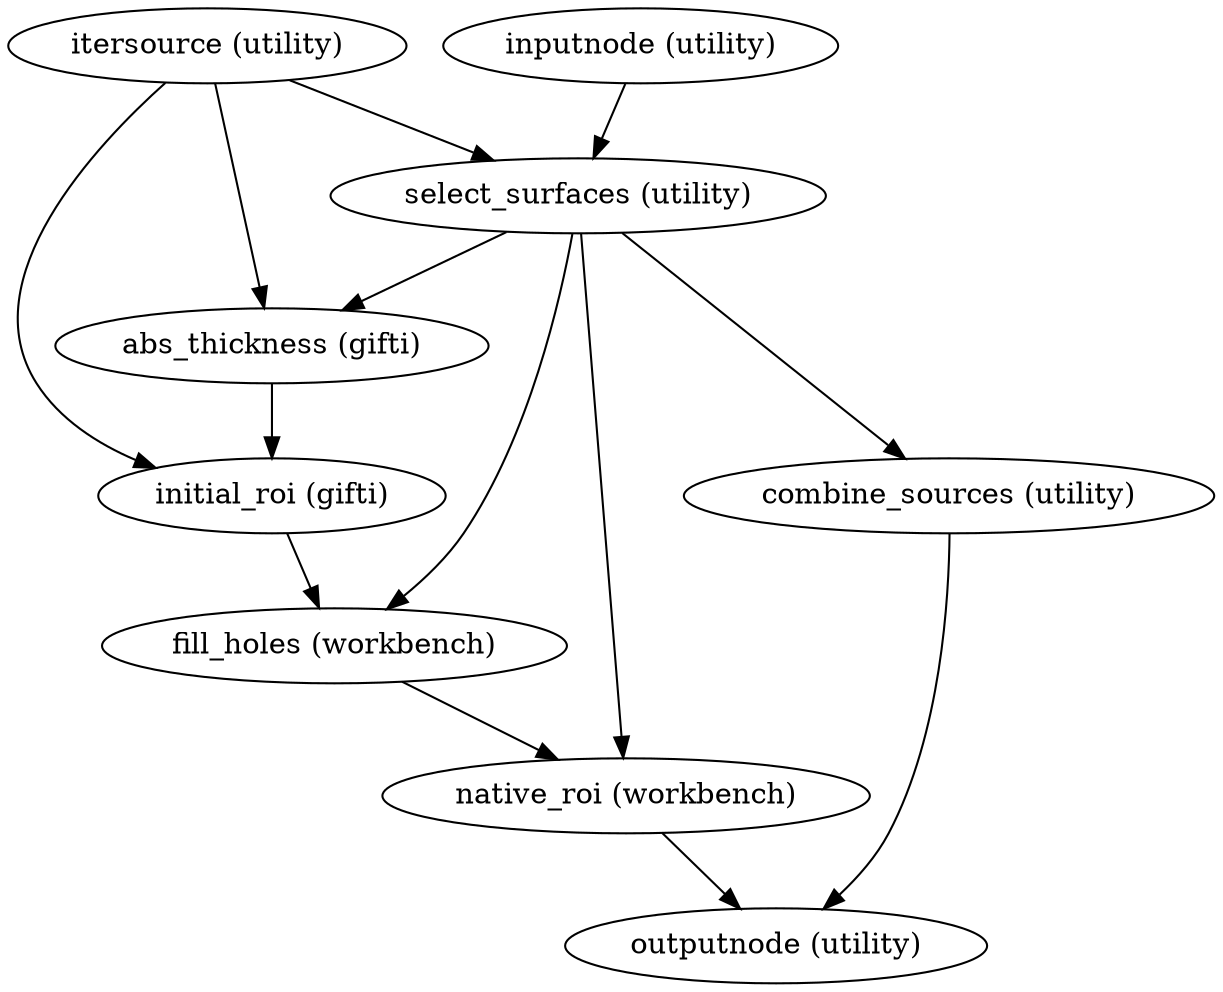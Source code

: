 strict digraph {
"inputnode (utility)";
"select_surfaces (utility)";
"abs_thickness (gifti)";
"fill_holes (workbench)";
"native_roi (workbench)";
"combine_sources (utility)";
"itersource (utility)";
"initial_roi (gifti)";
"outputnode (utility)";
"inputnode (utility)" -> "select_surfaces (utility)";
"select_surfaces (utility)" -> "abs_thickness (gifti)";
"select_surfaces (utility)" -> "fill_holes (workbench)";
"select_surfaces (utility)" -> "native_roi (workbench)";
"select_surfaces (utility)" -> "combine_sources (utility)";
"abs_thickness (gifti)" -> "initial_roi (gifti)";
"fill_holes (workbench)" -> "native_roi (workbench)";
"native_roi (workbench)" -> "outputnode (utility)";
"combine_sources (utility)" -> "outputnode (utility)";
"itersource (utility)" -> "select_surfaces (utility)";
"itersource (utility)" -> "abs_thickness (gifti)";
"itersource (utility)" -> "initial_roi (gifti)";
"initial_roi (gifti)" -> "fill_holes (workbench)";
}
